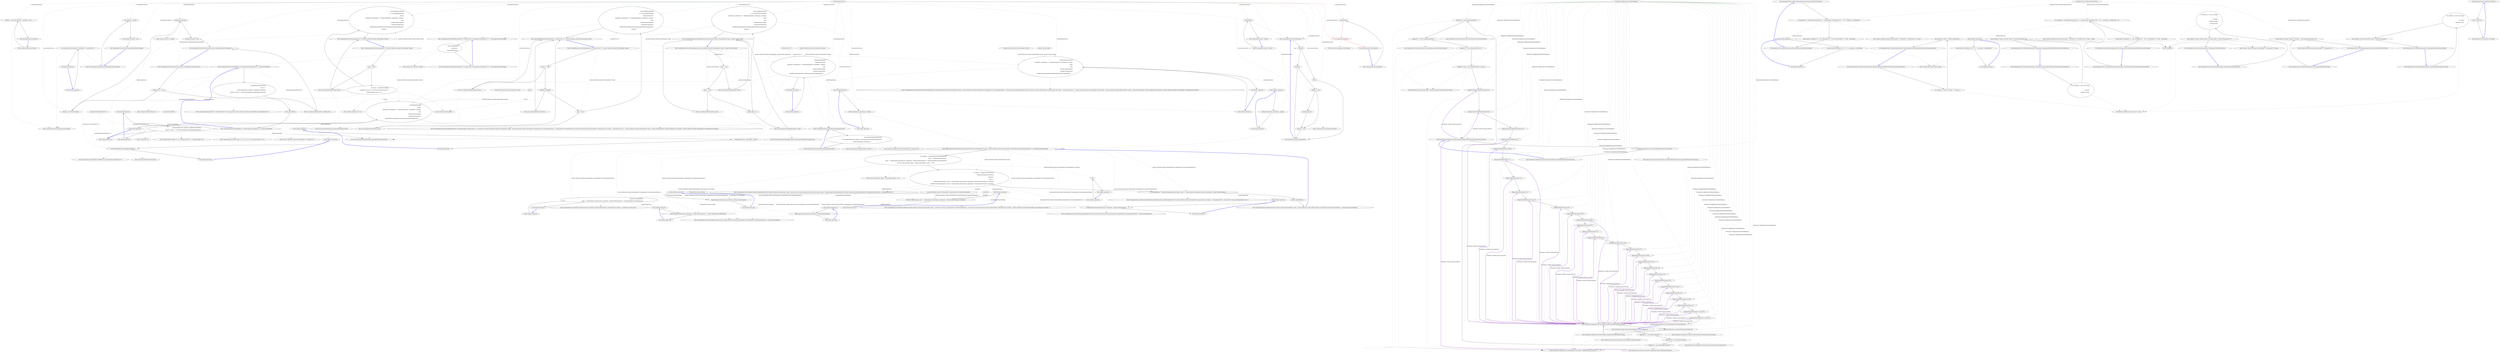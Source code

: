 digraph  {
n146 [label="CommandLine.Parser", span=""];
n147 [label="System.Collections.Generic.IEnumerable<string>", span=""];
n148 [label=factory, span=""];
n149 [label="System.Func<T>", span=""];
n150 [label="System.Collections.Generic.IEnumerable<string>", span=""];
n151 [label="System.Collections.Generic.IEnumerable<string>", span=""];
n152 [label="params System.Type[]", span=""];
n153 [label="System.Collections.Generic.IEnumerable<CommandLine.Core.OptionSpecification>", span=""];
n154 [label="CommandLine.ParserSettings", span=""];
n155 [label=normalize, span=""];
n156 [label="CommandLine.ParserResult<T>", span=""];
n157 [label="System.IO.TextWriter", span=""];
n0 [cluster="lambda expression", label="Entry lambda expression", span="21-21"];
n1 [cluster="lambda expression", label="new Parser(new ParserSettings { HelpWriter = Console.Error })", span="21-21"];
n2 [cluster="lambda expression", label="Exit lambda expression", span="21-21"];
n3 [cluster="CommandLine.Parser.Parser(CommandLine.ParserSettings)", label="Entry CommandLine.Parser.Parser(CommandLine.ParserSettings)", span="46-46"];
n4 [cluster="CommandLine.ParserSettings.ParserSettings()", label="Entry CommandLine.ParserSettings.ParserSettings()", span="25-25"];
n5 [cluster="CommandLine.Parser.Parser()", label="Entry CommandLine.Parser.Parser()", span="26-26"];
n6 [cluster="CommandLine.Parser.Parser()", label="settings = new ParserSettings { Consumed = true }", span="28-28"];
n7 [cluster="CommandLine.Parser.Parser()", label="Exit CommandLine.Parser.Parser()", span="26-26"];
n8 [cluster="CommandLine.Parser.Parser(System.Action<CommandLine.ParserSettings>)", label="Entry CommandLine.Parser.Parser(System.Action<CommandLine.ParserSettings>)", span="37-37"];
n9 [cluster="CommandLine.Parser.Parser(System.Action<CommandLine.ParserSettings>)", label="configuration == null", span="39-39"];
n12 [cluster="CommandLine.Parser.Parser(System.Action<CommandLine.ParserSettings>)", label="configuration(settings)", span="42-42"];
n10 [cluster="CommandLine.Parser.Parser(System.Action<CommandLine.ParserSettings>)", label="throw new ArgumentNullException(''configuration'');", span="39-39"];
n11 [cluster="CommandLine.Parser.Parser(System.Action<CommandLine.ParserSettings>)", label="settings = new ParserSettings()", span="41-41"];
n13 [cluster="CommandLine.Parser.Parser(System.Action<CommandLine.ParserSettings>)", label="settings.Consumed = true", span="43-43"];
n16 [cluster="System.Action<T>.Invoke(T)", label="Entry System.Action<T>.Invoke(T)", span="0-0"];
n14 [cluster="CommandLine.Parser.Parser(System.Action<CommandLine.ParserSettings>)", label="Exit CommandLine.Parser.Parser(System.Action<CommandLine.ParserSettings>)", span="37-37"];
n15 [cluster="System.ArgumentNullException.ArgumentNullException(string)", label="Entry System.ArgumentNullException.ArgumentNullException(string)", span="0-0"];
n17 [cluster="CommandLine.Parser.Parser(CommandLine.ParserSettings)", label="this.settings = settings", span="48-48"];
n18 [cluster="CommandLine.Parser.Parser(CommandLine.ParserSettings)", label="this.settings.Consumed = true", span="49-49"];
n19 [cluster="CommandLine.Parser.Parser(CommandLine.ParserSettings)", label="Exit CommandLine.Parser.Parser(CommandLine.ParserSettings)", span="46-46"];
n20 [cluster="CommandLine.Parser.~Parser()", label="Entry CommandLine.Parser.~Parser()", span="55-55"];
n21 [cluster="CommandLine.Parser.~Parser()", label="Dispose(false)", span="57-57"];
n22 [cluster="CommandLine.Parser.~Parser()", label="Exit CommandLine.Parser.~Parser()", span="55-55"];
n23 [cluster="CommandLine.Parser.Dispose(bool)", label="Entry CommandLine.Parser.Dispose(bool)", span="216-216"];
n24 [cluster="CommandLine.Parser.ParseArguments<T>(System.Collections.Generic.IEnumerable<string>)", label="Entry CommandLine.Parser.ParseArguments<T>(System.Collections.Generic.IEnumerable<string>)", span="85-85"];
n25 [cluster="CommandLine.Parser.ParseArguments<T>(System.Collections.Generic.IEnumerable<string>)", label="args == null", span="87-87"];
n28 [cluster="CommandLine.Parser.ParseArguments<T>(System.Collections.Generic.IEnumerable<string>)", label="return MakeParserResult(\r\n                () => InstanceBuilder.Build(\r\n                    factory,\r\n                    (arguments, optionSpecs) => Tokenize(arguments, optionSpecs, settings),\r\n                    args,\r\n                    settings.NameComparer,\r\n                    settings.ParsingCulture,\r\n                    HandleUnknownArguments(settings.IgnoreUnknownArguments)),\r\n                settings);", span="93-101"];
n35 [cluster="lambda expression", label="InstanceBuilder.Build(\r\n                    factory,\r\n                    (arguments, optionSpecs) => Tokenize(arguments, optionSpecs, settings),\r\n                    args,\r\n                    settings.NameComparer,\r\n                    settings.ParsingCulture,\r\n                    HandleUnknownArguments(settings.IgnoreUnknownArguments))", span="94-100"];
n26 [cluster="CommandLine.Parser.ParseArguments<T>(System.Collections.Generic.IEnumerable<string>)", label="throw new ArgumentNullException(''args'');", span="87-87"];
n27 [cluster="CommandLine.Parser.ParseArguments<T>(System.Collections.Generic.IEnumerable<string>)", label="var factory = typeof(T).IsMutable()\r\n                ? Maybe.Just<Func<T>>(Activator.CreateInstance<T>)\r\n                : Maybe.Nothing<Func<T>>()", span="89-91"];
n30 [cluster="System.Type.IsMutable()", label="Entry System.Type.IsMutable()", span="139-139"];
n31 [cluster="CSharpx.Maybe.Just<T>(T)", label="Entry CSharpx.Maybe.Just<T>(T)", span="124-124"];
n32 [cluster="CSharpx.Maybe.Nothing<T>()", label="Entry CSharpx.Maybe.Nothing<T>()", span="116-116"];
n29 [cluster="CommandLine.Parser.ParseArguments<T>(System.Collections.Generic.IEnumerable<string>)", label="Exit CommandLine.Parser.ParseArguments<T>(System.Collections.Generic.IEnumerable<string>)", span="85-85"];
n33 [cluster="CommandLine.Parser.MakeParserResult<T>(System.Func<CommandLine.ParserResult<T>>, CommandLine.ParserSettings)", label="Entry CommandLine.Parser.MakeParserResult<T>(System.Func<CommandLine.ParserResult<T>>, CommandLine.ParserSettings)", span="191-191"];
n34 [cluster="lambda expression", label="Entry lambda expression", span="94-100"];
n36 [cluster="lambda expression", label="Exit lambda expression", span="94-100"];
n37 [cluster="CommandLine.Parser.HandleUnknownArguments(bool)", label="Entry CommandLine.Parser.HandleUnknownArguments(bool)", span="198-198"];
n38 [cluster="CommandLine.Core.InstanceBuilder.Build<T>(CSharpx.Maybe<System.Func<T>>, System.Func<System.Collections.Generic.IEnumerable<string>, System.Collections.Generic.IEnumerable<CommandLine.Core.OptionSpecification>, RailwaySharp.ErrorHandling.Result<System.Collections.Generic.IEnumerable<CommandLine.Core.Token>, CommandLine.Error>>, System.Collections.Generic.IEnumerable<string>, System.StringComparer, System.Globalization.CultureInfo, System.Collections.Generic.IEnumerable<CommandLine.ErrorType>)", label="Entry CommandLine.Core.InstanceBuilder.Build<T>(CSharpx.Maybe<System.Func<T>>, System.Func<System.Collections.Generic.IEnumerable<string>, System.Collections.Generic.IEnumerable<CommandLine.Core.OptionSpecification>, RailwaySharp.ErrorHandling.Result<System.Collections.Generic.IEnumerable<CommandLine.Core.Token>, CommandLine.Error>>, System.Collections.Generic.IEnumerable<string>, System.StringComparer, System.Globalization.CultureInfo, System.Collections.Generic.IEnumerable<CommandLine.ErrorType>)", span="37-37"];
n39 [cluster="lambda expression", label="Entry lambda expression", span="96-96"];
n40 [cluster="lambda expression", label="Tokenize(arguments, optionSpecs, settings)", span="96-96"];
n41 [cluster="lambda expression", label="Exit lambda expression", span="96-96"];
n42 [cluster="CommandLine.Parser.Tokenize(System.Collections.Generic.IEnumerable<string>, System.Collections.Generic.IEnumerable<CommandLine.Core.OptionSpecification>, CommandLine.ParserSettings)", label="Entry CommandLine.Parser.Tokenize(System.Collections.Generic.IEnumerable<string>, System.Collections.Generic.IEnumerable<CommandLine.Core.OptionSpecification>, CommandLine.ParserSettings)", span="171-171"];
n43 [cluster="CommandLine.Parser.ParseArguments<T>(System.Func<T>, System.Collections.Generic.IEnumerable<string>)", label="Entry CommandLine.Parser.ParseArguments<T>(System.Func<T>, System.Collections.Generic.IEnumerable<string>)", span="114-114"];
n44 [cluster="CommandLine.Parser.ParseArguments<T>(System.Func<T>, System.Collections.Generic.IEnumerable<string>)", label="factory == null", span="117-117"];
n48 [cluster="CommandLine.Parser.ParseArguments<T>(System.Func<T>, System.Collections.Generic.IEnumerable<string>)", label="args == null", span="119-119"];
n50 [cluster="CommandLine.Parser.ParseArguments<T>(System.Func<T>, System.Collections.Generic.IEnumerable<string>)", label="return MakeParserResult(\r\n                () => InstanceBuilder.Build(\r\n                    Maybe.Just(factory),\r\n                    (arguments, optionSpecs) => Tokenize(arguments, optionSpecs, settings),\r\n                    args,\r\n                    settings.NameComparer,\r\n                    settings.ParsingCulture,\r\n                    HandleUnknownArguments(settings.IgnoreUnknownArguments)),\r\n                settings);", span="121-129"];
n54 [cluster="lambda expression", label="InstanceBuilder.Build(\r\n                    Maybe.Just(factory),\r\n                    (arguments, optionSpecs) => Tokenize(arguments, optionSpecs, settings),\r\n                    args,\r\n                    settings.NameComparer,\r\n                    settings.ParsingCulture,\r\n                    HandleUnknownArguments(settings.IgnoreUnknownArguments))", span="122-128"];
n45 [cluster="CommandLine.Parser.ParseArguments<T>(System.Func<T>, System.Collections.Generic.IEnumerable<string>)", label="throw new ArgumentNullException(''factory'');", span="117-117"];
n46 [cluster="CommandLine.Parser.ParseArguments<T>(System.Func<T>, System.Collections.Generic.IEnumerable<string>)", label="!typeof(T).IsMutable()", span="118-118"];
n47 [cluster="CommandLine.Parser.ParseArguments<T>(System.Func<T>, System.Collections.Generic.IEnumerable<string>)", label="throw new ArgumentException(''factory'');", span="118-118"];
n49 [cluster="CommandLine.Parser.ParseArguments<T>(System.Func<T>, System.Collections.Generic.IEnumerable<string>)", label="throw new ArgumentNullException(''args'');", span="119-119"];
n51 [cluster="CommandLine.Parser.ParseArguments<T>(System.Func<T>, System.Collections.Generic.IEnumerable<string>)", label="Exit CommandLine.Parser.ParseArguments<T>(System.Func<T>, System.Collections.Generic.IEnumerable<string>)", span="114-114"];
n53 [cluster="lambda expression", label="Entry lambda expression", span="122-128"];
n52 [cluster="System.ArgumentException.ArgumentException(string)", label="Entry System.ArgumentException.ArgumentException(string)", span="0-0"];
n55 [cluster="lambda expression", label="Exit lambda expression", span="122-128"];
n56 [cluster="lambda expression", label="Entry lambda expression", span="124-124"];
n57 [cluster="lambda expression", label="Tokenize(arguments, optionSpecs, settings)", span="124-124"];
n58 [cluster="lambda expression", label="Exit lambda expression", span="124-124"];
n59 [cluster="CommandLine.Parser.ParseArguments(System.Collections.Generic.IEnumerable<string>, params System.Type[])", label="Entry CommandLine.Parser.ParseArguments(System.Collections.Generic.IEnumerable<string>, params System.Type[])", span="144-144"];
n60 [cluster="CommandLine.Parser.ParseArguments(System.Collections.Generic.IEnumerable<string>, params System.Type[])", label="args == null", span="146-146"];
n62 [cluster="CommandLine.Parser.ParseArguments(System.Collections.Generic.IEnumerable<string>, params System.Type[])", label="types == null", span="147-147"];
n64 [cluster="CommandLine.Parser.ParseArguments(System.Collections.Generic.IEnumerable<string>, params System.Type[])", label="types.Length == 0", span="148-148"];
n66 [cluster="CommandLine.Parser.ParseArguments(System.Collections.Generic.IEnumerable<string>, params System.Type[])", label="return MakeParserResult(\r\n                () => InstanceChooser.Choose(\r\n                    (arguments, optionSpecs) => Tokenize(arguments, optionSpecs, settings),\r\n                    types,\r\n                    args,\r\n                    settings.NameComparer,\r\n                    settings.ParsingCulture,\r\n                    HandleUnknownArguments(settings.IgnoreUnknownArguments)),\r\n                settings);", span="150-158"];
n70 [cluster="lambda expression", label="InstanceChooser.Choose(\r\n                    (arguments, optionSpecs) => Tokenize(arguments, optionSpecs, settings),\r\n                    types,\r\n                    args,\r\n                    settings.NameComparer,\r\n                    settings.ParsingCulture,\r\n                    HandleUnknownArguments(settings.IgnoreUnknownArguments))", span="151-157"];
n61 [cluster="CommandLine.Parser.ParseArguments(System.Collections.Generic.IEnumerable<string>, params System.Type[])", label="throw new ArgumentNullException(''args'');", span="146-146"];
n63 [cluster="CommandLine.Parser.ParseArguments(System.Collections.Generic.IEnumerable<string>, params System.Type[])", label="throw new ArgumentNullException(''types'');", span="147-147"];
n65 [cluster="CommandLine.Parser.ParseArguments(System.Collections.Generic.IEnumerable<string>, params System.Type[])", label="throw new ArgumentOutOfRangeException(''types'');", span="148-148"];
n67 [cluster="CommandLine.Parser.ParseArguments(System.Collections.Generic.IEnumerable<string>, params System.Type[])", label="Exit CommandLine.Parser.ParseArguments(System.Collections.Generic.IEnumerable<string>, params System.Type[])", span="144-144"];
n68 [cluster="System.ArgumentOutOfRangeException.ArgumentOutOfRangeException(string)", label="Entry System.ArgumentOutOfRangeException.ArgumentOutOfRangeException(string)", span="0-0"];
n69 [cluster="lambda expression", label="Entry lambda expression", span="151-157"];
n71 [cluster="lambda expression", label="Exit lambda expression", span="151-157"];
n72 [cluster="CommandLine.Core.InstanceChooser.Choose(System.Func<System.Collections.Generic.IEnumerable<string>, System.Collections.Generic.IEnumerable<CommandLine.Core.OptionSpecification>, RailwaySharp.ErrorHandling.Result<System.Collections.Generic.IEnumerable<CommandLine.Core.Token>, CommandLine.Error>>, System.Collections.Generic.IEnumerable<System.Type>, System.Collections.Generic.IEnumerable<string>, System.StringComparer, System.Globalization.CultureInfo, System.Collections.Generic.IEnumerable<CommandLine.ErrorType>)", label="Entry CommandLine.Core.InstanceChooser.Choose(System.Func<System.Collections.Generic.IEnumerable<string>, System.Collections.Generic.IEnumerable<CommandLine.Core.OptionSpecification>, RailwaySharp.ErrorHandling.Result<System.Collections.Generic.IEnumerable<CommandLine.Core.Token>, CommandLine.Error>>, System.Collections.Generic.IEnumerable<System.Type>, System.Collections.Generic.IEnumerable<string>, System.StringComparer, System.Globalization.CultureInfo, System.Collections.Generic.IEnumerable<CommandLine.ErrorType>)", span="35-35"];
n73 [cluster="lambda expression", label="Entry lambda expression", span="152-152"];
n74 [cluster="lambda expression", label="Tokenize(arguments, optionSpecs, settings)", span="152-152"];
n75 [cluster="lambda expression", label="Exit lambda expression", span="152-152"];
n76 [cluster="CommandLine.Parser.Dispose()", label="Entry CommandLine.Parser.Dispose()", span="164-164"];
n77 [cluster="CommandLine.Parser.Dispose()", label="Dispose(true)", span="166-166"];
n78 [cluster="CommandLine.Parser.Dispose()", color=red, community=0, label="4: GC.SuppressFinalize(this)", span="168-168"];
n79 [cluster="CommandLine.Parser.Dispose()", label="Exit CommandLine.Parser.Dispose()", span="164-164"];
n80 [cluster="System.GC.SuppressFinalize(object)", label="Entry System.GC.SuppressFinalize(object)", span="0-0"];
n81 [cluster="CommandLine.Parser.Tokenize(System.Collections.Generic.IEnumerable<string>, System.Collections.Generic.IEnumerable<CommandLine.Core.OptionSpecification>, CommandLine.ParserSettings)", label="var normalize = settings.IgnoreUnknownArguments\r\n                ? toks => Tokenizer.Normalize(toks,\r\n                    name => NameLookup.Contains(name, optionSpecs, settings.NameComparer) != NameLookupResult.NoOptionFound)\r\n                : new Func<IEnumerable<Token>, IEnumerable<Token>>(toks => toks)", span="176-179"];
n91 [cluster="lambda expression", label="Tokenizer.Normalize(toks,\r\n                    name => NameLookup.Contains(name, optionSpecs, settings.NameComparer) != NameLookupResult.NoOptionFound)", span="177-178"];
n95 [cluster="lambda expression", label="NameLookup.Contains(name, optionSpecs, settings.NameComparer) != NameLookupResult.NoOptionFound", span="178-178"];
n82 [cluster="CommandLine.Parser.Tokenize(System.Collections.Generic.IEnumerable<string>, System.Collections.Generic.IEnumerable<CommandLine.Core.OptionSpecification>, CommandLine.ParserSettings)", label="var tokens = settings.EnableDashDash\r\n                ? Tokenizer.PreprocessDashDash(\r\n                        arguments,\r\n                        args =>\r\n                            Tokenizer.Tokenize(args, name => NameLookup.Contains(name, optionSpecs, settings.NameComparer), normalize))\r\n                : Tokenizer.Tokenize(arguments, name => NameLookup.Contains(name, optionSpecs, settings.NameComparer), normalize)", span="181-186"];
n102 [cluster="lambda expression", label="Tokenizer.Tokenize(args, name => NameLookup.Contains(name, optionSpecs, settings.NameComparer), normalize)", span="185-185"];
n105 [cluster="lambda expression", label="NameLookup.Contains(name, optionSpecs, settings.NameComparer)", span="185-185"];
n108 [cluster="lambda expression", label="NameLookup.Contains(name, optionSpecs, settings.NameComparer)", span="186-186"];
n83 [cluster="CommandLine.Parser.Tokenize(System.Collections.Generic.IEnumerable<string>, System.Collections.Generic.IEnumerable<CommandLine.Core.OptionSpecification>, CommandLine.ParserSettings)", label="var explodedTokens = Tokenizer.ExplodeOptionList(tokens, name => NameLookup.HavingSeparator(name, optionSpecs, settings.NameComparer))", span="187-187"];
n111 [cluster="lambda expression", label="NameLookup.HavingSeparator(name, optionSpecs, settings.NameComparer)", span="187-187"];
n86 [cluster="Func<IEnumerable<Token>, IEnumerable<Token>>.cstr", label="Entry Func<IEnumerable<Token>, IEnumerable<Token>>.cstr", span=""];
n99 [cluster="lambda expression", label=toks, span="179-179"];
n87 [cluster="CommandLine.Core.Tokenizer.PreprocessDashDash(System.Collections.Generic.IEnumerable<string>, System.Func<System.Collections.Generic.IEnumerable<string>, RailwaySharp.ErrorHandling.Result<System.Collections.Generic.IEnumerable<CommandLine.Core.Token>, CommandLine.Error>>)", label="Entry CommandLine.Core.Tokenizer.PreprocessDashDash(System.Collections.Generic.IEnumerable<string>, System.Func<System.Collections.Generic.IEnumerable<string>, RailwaySharp.ErrorHandling.Result<System.Collections.Generic.IEnumerable<CommandLine.Core.Token>, CommandLine.Error>>)", span="44-44"];
n88 [cluster="CommandLine.Core.Tokenizer.Tokenize(System.Collections.Generic.IEnumerable<string>, System.Func<string, CommandLine.Core.NameLookupResult>, System.Func<System.Collections.Generic.IEnumerable<CommandLine.Core.Token>, System.Collections.Generic.IEnumerable<CommandLine.Core.Token>>)", label="Entry CommandLine.Core.Tokenizer.Tokenize(System.Collections.Generic.IEnumerable<string>, System.Func<string, CommandLine.Core.NameLookupResult>, System.Func<System.Collections.Generic.IEnumerable<CommandLine.Core.Token>, System.Collections.Generic.IEnumerable<CommandLine.Core.Token>>)", span="20-20"];
n101 [cluster="lambda expression", label="Entry lambda expression", span="184-185"];
n107 [cluster="lambda expression", label="Entry lambda expression", span="186-186"];
n84 [cluster="CommandLine.Parser.Tokenize(System.Collections.Generic.IEnumerable<string>, System.Collections.Generic.IEnumerable<CommandLine.Core.OptionSpecification>, CommandLine.ParserSettings)", label="return explodedTokens;", span="188-188"];
n89 [cluster="CommandLine.Core.Tokenizer.ExplodeOptionList(RailwaySharp.ErrorHandling.Result<System.Collections.Generic.IEnumerable<CommandLine.Core.Token>, CommandLine.Error>, System.Func<string, CSharpx.Maybe<char>>)", label="Entry CommandLine.Core.Tokenizer.ExplodeOptionList(RailwaySharp.ErrorHandling.Result<System.Collections.Generic.IEnumerable<CommandLine.Core.Token>, CommandLine.Error>, System.Func<string, CSharpx.Maybe<char>>)", span="57-57"];
n110 [cluster="lambda expression", label="Entry lambda expression", span="187-187"];
n85 [cluster="CommandLine.Parser.Tokenize(System.Collections.Generic.IEnumerable<string>, System.Collections.Generic.IEnumerable<CommandLine.Core.OptionSpecification>, CommandLine.ParserSettings)", label="Exit CommandLine.Parser.Tokenize(System.Collections.Generic.IEnumerable<string>, System.Collections.Generic.IEnumerable<CommandLine.Core.OptionSpecification>, CommandLine.ParserSettings)", span="171-171"];
n90 [cluster="lambda expression", label="Entry lambda expression", span="177-178"];
n92 [cluster="lambda expression", label="Exit lambda expression", span="177-178"];
n93 [cluster="CommandLine.Core.Tokenizer.Normalize(System.Collections.Generic.IEnumerable<CommandLine.Core.Token>, System.Func<string, bool>)", label="Entry CommandLine.Core.Tokenizer.Normalize(System.Collections.Generic.IEnumerable<CommandLine.Core.Token>, System.Func<string, bool>)", span="78-78"];
n94 [cluster="lambda expression", label="Entry lambda expression", span="178-178"];
n96 [cluster="lambda expression", label="Exit lambda expression", span="178-178"];
n97 [cluster="CommandLine.Core.NameLookup.Contains(string, System.Collections.Generic.IEnumerable<CommandLine.Core.OptionSpecification>, System.StringComparer)", label="Entry CommandLine.Core.NameLookup.Contains(string, System.Collections.Generic.IEnumerable<CommandLine.Core.OptionSpecification>, System.StringComparer)", span="18-18"];
n98 [cluster="lambda expression", label="Entry lambda expression", span="179-179"];
n100 [cluster="lambda expression", label="Exit lambda expression", span="179-179"];
n103 [cluster="lambda expression", label="Exit lambda expression", span="184-185"];
n104 [cluster="lambda expression", label="Entry lambda expression", span="185-185"];
n106 [cluster="lambda expression", label="Exit lambda expression", span="185-185"];
n109 [cluster="lambda expression", label="Exit lambda expression", span="186-186"];
n112 [cluster="lambda expression", label="Exit lambda expression", span="187-187"];
n113 [cluster="CommandLine.Core.NameLookup.HavingSeparator(string, System.Collections.Generic.IEnumerable<CommandLine.Core.OptionSpecification>, System.StringComparer)", label="Entry CommandLine.Core.NameLookup.HavingSeparator(string, System.Collections.Generic.IEnumerable<CommandLine.Core.OptionSpecification>, System.StringComparer)", span="27-27"];
n114 [cluster="CommandLine.Parser.MakeParserResult<T>(System.Func<CommandLine.ParserResult<T>>, CommandLine.ParserSettings)", label="return DisplayHelp(\r\n                parseFunc(),\r\n                settings.HelpWriter);", span="193-195"];
n115 [cluster="CommandLine.Parser.MakeParserResult<T>(System.Func<CommandLine.ParserResult<T>>, CommandLine.ParserSettings)", label="Exit CommandLine.Parser.MakeParserResult<T>(System.Func<CommandLine.ParserResult<T>>, CommandLine.ParserSettings)", span="191-191"];
n116 [cluster="System.Func<TResult>.Invoke()", label="Entry System.Func<TResult>.Invoke()", span="0-0"];
n117 [cluster="CommandLine.Parser.DisplayHelp<T>(CommandLine.ParserResult<T>, System.IO.TextWriter)", label="Entry CommandLine.Parser.DisplayHelp<T>(CommandLine.ParserResult<T>, System.IO.TextWriter)", span="205-205"];
n118 [cluster="CommandLine.Parser.HandleUnknownArguments(bool)", label="return ignoreUnknownArguments\r\n                ? Enumerable.Empty<ErrorType>().Concat(ErrorType.UnknownOptionError)\r\n                : Enumerable.Empty<ErrorType>();", span="200-202"];
n119 [cluster="CommandLine.Parser.HandleUnknownArguments(bool)", label="Exit CommandLine.Parser.HandleUnknownArguments(bool)", span="198-198"];
n120 [cluster="System.Linq.Enumerable.Empty<TResult>()", label="Entry System.Linq.Enumerable.Empty<TResult>()", span="0-0"];
n121 [cluster="System.Collections.Generic.IEnumerable<T>.Concat<T>(T)", label="Entry System.Collections.Generic.IEnumerable<T>.Concat<T>(T)", span="94-94"];
n122 [cluster="CommandLine.Parser.DisplayHelp<T>(CommandLine.ParserResult<T>, System.IO.TextWriter)", label="parserResult.WithNotParsed(\r\n                errors =>\r\n                    Maybe.Merge(errors.ToMaybe(), helpWriter.ToMaybe())\r\n                        .Do((errs, writer) => writer.Write(HelpText.AutoBuild(parserResult)))\r\n                )", span="207-211"];
n127 [cluster="lambda expression", label="Maybe.Merge(errors.ToMaybe(), helpWriter.ToMaybe())\r\n                        .Do((errs, writer) => writer.Write(HelpText.AutoBuild(parserResult)))", span="209-210"];
n134 [cluster="lambda expression", label="writer.Write(HelpText.AutoBuild(parserResult))", span="210-210"];
n123 [cluster="CommandLine.Parser.DisplayHelp<T>(CommandLine.ParserResult<T>, System.IO.TextWriter)", label="return parserResult;", span="213-213"];
n125 [cluster="CommandLine.ParserResult<T>.WithNotParsed<T>(System.Action<System.Collections.Generic.IEnumerable<CommandLine.Error>>)", label="Entry CommandLine.ParserResult<T>.WithNotParsed<T>(System.Action<System.Collections.Generic.IEnumerable<CommandLine.Error>>)", span="58-58"];
n126 [cluster="lambda expression", label="Entry lambda expression", span="208-210"];
n124 [cluster="CommandLine.Parser.DisplayHelp<T>(CommandLine.ParserResult<T>, System.IO.TextWriter)", label="Exit CommandLine.Parser.DisplayHelp<T>(CommandLine.ParserResult<T>, System.IO.TextWriter)", span="205-205"];
n128 [cluster="lambda expression", label="Exit lambda expression", span="208-210"];
n129 [cluster="System.Collections.Generic.IEnumerable<T>.ToMaybe<T>()", label="Entry System.Collections.Generic.IEnumerable<T>.ToMaybe<T>()", span="331-331"];
n130 [cluster="T.ToMaybe<T>()", label="Entry T.ToMaybe<T>()", span="249-249"];
n131 [cluster="CSharpx.Maybe.Merge<T1, T2>(CSharpx.Maybe<T1>, CSharpx.Maybe<T2>)", label="Entry CSharpx.Maybe.Merge<T1, T2>(CSharpx.Maybe<T1>, CSharpx.Maybe<T2>)", span="163-163"];
n132 [cluster="CSharpx.Maybe<System.Tuple<T1, T2>>.Do<T1, T2>(System.Action<T1, T2>)", label="Entry CSharpx.Maybe<System.Tuple<T1, T2>>.Do<T1, T2>(System.Action<T1, T2>)", span="312-312"];
n133 [cluster="lambda expression", label="Entry lambda expression", span="210-210"];
n135 [cluster="lambda expression", label="Exit lambda expression", span="210-210"];
n136 [cluster="CommandLine.Text.HelpText.AutoBuild<T>(CommandLine.ParserResult<T>)", label="Entry CommandLine.Text.HelpText.AutoBuild<T>(CommandLine.ParserResult<T>)", span="260-260"];
n137 [cluster="System.IO.TextWriter.Write(string)", label="Entry System.IO.TextWriter.Write(string)", span="0-0"];
n138 [cluster="CommandLine.Parser.Dispose(bool)", label=disposed, span="218-218"];
n140 [cluster="CommandLine.Parser.Dispose(bool)", label=disposing, span="220-220"];
n139 [cluster="CommandLine.Parser.Dispose(bool)", label="return;", span="218-218"];
n141 [cluster="CommandLine.Parser.Dispose(bool)", label="settings != null", span="222-222"];
n144 [cluster="CommandLine.Parser.Dispose(bool)", label="Exit CommandLine.Parser.Dispose(bool)", span="216-216"];
n142 [cluster="CommandLine.Parser.Dispose(bool)", label="settings.Dispose()", span="223-223"];
n143 [cluster="CommandLine.Parser.Dispose(bool)", label="disposed = true", span="225-225"];
n145 [cluster="CommandLine.ParserSettings.Dispose()", label="Entry CommandLine.ParserSettings.Dispose()", span="119-119"];
m0_41 [cluster="Humanizer.Localisation.Formatters.RussianFormatter.RussianFormatter()", file="ParserSettingsTests.cs", label="Entry Humanizer.Localisation.Formatters.RussianFormatter.RussianFormatter()", span="6-6"];
m0_42 [cluster="Humanizer.Localisation.Formatters.SlovenianFormatter.SlovenianFormatter()", file="ParserSettingsTests.cs", label="Entry Humanizer.Localisation.Formatters.SlovenianFormatter.SlovenianFormatter()", span="7-7"];
m0_51 [cluster="Humanizer.Localisation.Formatters.CzechSlovakPolishFormatter.CzechSlovakPolishFormatter(string)", file="ParserSettingsTests.cs", label="Entry Humanizer.Localisation.Formatters.CzechSlovakPolishFormatter.CzechSlovakPolishFormatter(string)", span="6-6"];
m0_48 [cluster="Humanizer.Localisation.Formatters.DefaultFormatter.DefaultFormatter(string)", file="ParserSettingsTests.cs", label="Entry Humanizer.Localisation.Formatters.DefaultFormatter.DefaultFormatter(string)", span="16-16"];
m0_38 [cluster="Humanizer.Configuration.LocaliserRegistry<TLocaliser>.Register(string, TLocaliser)", file="ParserSettingsTests.cs", label="Entry Humanizer.Configuration.LocaliserRegistry<TLocaliser>.Register(string, TLocaliser)", span="54-54"];
m0_37 [cluster="Humanizer.Localisation.Formatters.ArabicFormatter.ArabicFormatter()", file="ParserSettingsTests.cs", label="Entry Humanizer.Localisation.Formatters.ArabicFormatter.ArabicFormatter()", span="7-7"];
m0_0 [cluster="Humanizer.Configuration.FormatterRegistry.FormatterRegistry()", file="ParserSettingsTests.cs", label="Entry Humanizer.Configuration.FormatterRegistry.FormatterRegistry()", span="6-6"];
m0_1 [cluster="Humanizer.Configuration.FormatterRegistry.FormatterRegistry()", file="ParserSettingsTests.cs", label="Register(''ar'', new ArabicFormatter())", span="8-8"];
m0_2 [cluster="Humanizer.Configuration.FormatterRegistry.FormatterRegistry()", file="ParserSettingsTests.cs", label="Register(''he'', new HebrewFormatter())", span="9-9"];
m0_3 [cluster="Humanizer.Configuration.FormatterRegistry.FormatterRegistry()", file="ParserSettingsTests.cs", label="Register(''ro'', new RomanianFormatter())", span="10-10"];
m0_4 [cluster="Humanizer.Configuration.FormatterRegistry.FormatterRegistry()", file="ParserSettingsTests.cs", label="Register(''ru'', new RussianFormatter())", span="11-11"];
m0_5 [cluster="Humanizer.Configuration.FormatterRegistry.FormatterRegistry()", file="ParserSettingsTests.cs", label="Register(''sl'', new SlovenianFormatter())", span="12-12"];
m0_6 [cluster="Humanizer.Configuration.FormatterRegistry.FormatterRegistry()", file="ParserSettingsTests.cs", label="Register(''sr'', new SerbianFormatter(''sr''))", span="13-13"];
m0_7 [cluster="Humanizer.Configuration.FormatterRegistry.FormatterRegistry()", file="ParserSettingsTests.cs", label="Register(''sr-Latn'', new SerbianFormatter(''sr-Latn''))", span="14-14"];
m0_8 [cluster="Humanizer.Configuration.FormatterRegistry.FormatterRegistry()", file="ParserSettingsTests.cs", label="RegisterCzechSlovakPolishFormatter(''cs'')", span="15-15"];
m0_9 [cluster="Humanizer.Configuration.FormatterRegistry.FormatterRegistry()", file="ParserSettingsTests.cs", label="RegisterCzechSlovakPolishFormatter(''pl'')", span="16-16"];
m0_10 [cluster="Humanizer.Configuration.FormatterRegistry.FormatterRegistry()", file="ParserSettingsTests.cs", label="RegisterCzechSlovakPolishFormatter(''sk'')", span="17-17"];
m0_11 [cluster="Humanizer.Configuration.FormatterRegistry.FormatterRegistry()", file="ParserSettingsTests.cs", label="RegisterDefaultFormatter(''bg'')", span="18-18"];
m0_12 [cluster="Humanizer.Configuration.FormatterRegistry.FormatterRegistry()", file="ParserSettingsTests.cs", label="RegisterDefaultFormatter(''pt-BR'')", span="19-19"];
m0_13 [cluster="Humanizer.Configuration.FormatterRegistry.FormatterRegistry()", file="ParserSettingsTests.cs", label="RegisterDefaultFormatter(''sv'')", span="20-20"];
m0_14 [cluster="Humanizer.Configuration.FormatterRegistry.FormatterRegistry()", file="ParserSettingsTests.cs", label="RegisterDefaultFormatter(''tr'')", span="21-21"];
m0_15 [cluster="Humanizer.Configuration.FormatterRegistry.FormatterRegistry()", file="ParserSettingsTests.cs", label="RegisterDefaultFormatter(''vi'')", span="22-22"];
m0_16 [cluster="Humanizer.Configuration.FormatterRegistry.FormatterRegistry()", file="ParserSettingsTests.cs", label="RegisterDefaultFormatter(''en-US'')", span="23-23"];
m0_17 [cluster="Humanizer.Configuration.FormatterRegistry.FormatterRegistry()", file="ParserSettingsTests.cs", label="RegisterDefaultFormatter(''af'')", span="24-24"];
m0_18 [cluster="Humanizer.Configuration.FormatterRegistry.FormatterRegistry()", file="ParserSettingsTests.cs", label="RegisterDefaultFormatter(''da'')", span="25-25"];
m0_19 [cluster="Humanizer.Configuration.FormatterRegistry.FormatterRegistry()", file="ParserSettingsTests.cs", label="RegisterDefaultFormatter(''de'')", span="26-26"];
m0_20 [cluster="Humanizer.Configuration.FormatterRegistry.FormatterRegistry()", file="ParserSettingsTests.cs", label="RegisterDefaultFormatter(''el'')", span="27-27"];
m0_21 [cluster="Humanizer.Configuration.FormatterRegistry.FormatterRegistry()", file="ParserSettingsTests.cs", label="RegisterDefaultFormatter(''es'')", span="28-28"];
m0_22 [cluster="Humanizer.Configuration.FormatterRegistry.FormatterRegistry()", file="ParserSettingsTests.cs", label="RegisterDefaultFormatter(''fa'')", span="29-29"];
m0_23 [cluster="Humanizer.Configuration.FormatterRegistry.FormatterRegistry()", file="ParserSettingsTests.cs", label="RegisterDefaultFormatter(''fi-FI'')", span="30-30"];
m0_24 [cluster="Humanizer.Configuration.FormatterRegistry.FormatterRegistry()", file="ParserSettingsTests.cs", label="RegisterDefaultFormatter(''fr'')", span="31-31"];
m0_25 [cluster="Humanizer.Configuration.FormatterRegistry.FormatterRegistry()", file="ParserSettingsTests.cs", label="RegisterDefaultFormatter(''fr-BE'')", span="32-32"];
m0_26 [cluster="Humanizer.Configuration.FormatterRegistry.FormatterRegistry()", file="ParserSettingsTests.cs", label="RegisterDefaultFormatter(''hu'')", span="33-33"];
m0_27 [cluster="Humanizer.Configuration.FormatterRegistry.FormatterRegistry()", file="ParserSettingsTests.cs", label="RegisterDefaultFormatter(''id'')", span="34-34"];
m0_28 [cluster="Humanizer.Configuration.FormatterRegistry.FormatterRegistry()", file="ParserSettingsTests.cs", label="RegisterDefaultFormatter(''ja'')", span="35-35"];
m0_29 [cluster="Humanizer.Configuration.FormatterRegistry.FormatterRegistry()", file="ParserSettingsTests.cs", label="RegisterDefaultFormatter(''nb'')", span="36-36"];
m0_30 [cluster="Humanizer.Configuration.FormatterRegistry.FormatterRegistry()", file="ParserSettingsTests.cs", label="RegisterDefaultFormatter(''nb-NO'')", span="37-37"];
m0_31 [cluster="Humanizer.Configuration.FormatterRegistry.FormatterRegistry()", file="ParserSettingsTests.cs", label="RegisterDefaultFormatter(''nl'')", span="38-38"];
m0_32 [cluster="Humanizer.Configuration.FormatterRegistry.FormatterRegistry()", file="ParserSettingsTests.cs", label="RegisterDefaultFormatter(''bn-BD'')", span="39-39"];
m0_33 [cluster="Humanizer.Configuration.FormatterRegistry.FormatterRegistry()", file="ParserSettingsTests.cs", label="RegisterDefaultFormatter(''it'')", span="40-40"];
m0_34 [cluster="Humanizer.Configuration.FormatterRegistry.FormatterRegistry()", file="ParserSettingsTests.cs", label="RegisterDefaultFormatter(''uz-Latn-UZ'')", span="41-41"];
m0_35 [cluster="Humanizer.Configuration.FormatterRegistry.FormatterRegistry()", file="ParserSettingsTests.cs", label="RegisterDefaultFormatter(''uz-Cyrl-UZ'')", span="42-42"];
m0_36 [cluster="Humanizer.Configuration.FormatterRegistry.FormatterRegistry()", file="ParserSettingsTests.cs", label="Exit Humanizer.Configuration.FormatterRegistry.FormatterRegistry()", span="6-6"];
m0_43 [cluster="Humanizer.Localisation.Formatters.SerbianFormatter.SerbianFormatter(string)", file="ParserSettingsTests.cs", label="Entry Humanizer.Localisation.Formatters.SerbianFormatter.SerbianFormatter(string)", span="6-6"];
m0_45 [cluster="Humanizer.Configuration.FormatterRegistry.RegisterDefaultFormatter(string)", file="ParserSettingsTests.cs", label="Entry Humanizer.Configuration.FormatterRegistry.RegisterDefaultFormatter(string)", span="45-45"];
m0_46 [cluster="Humanizer.Configuration.FormatterRegistry.RegisterDefaultFormatter(string)", file="ParserSettingsTests.cs", label="Register(localeCode, new DefaultFormatter(localeCode))", span="47-47"];
m0_47 [cluster="Humanizer.Configuration.FormatterRegistry.RegisterDefaultFormatter(string)", file="ParserSettingsTests.cs", label="Exit Humanizer.Configuration.FormatterRegistry.RegisterDefaultFormatter(string)", span="45-45"];
m0_44 [cluster="Humanizer.Configuration.FormatterRegistry.RegisterCzechSlovakPolishFormatter(string)", file="ParserSettingsTests.cs", label="Entry Humanizer.Configuration.FormatterRegistry.RegisterCzechSlovakPolishFormatter(string)", span="50-50"];
m0_49 [cluster="Humanizer.Configuration.FormatterRegistry.RegisterCzechSlovakPolishFormatter(string)", file="ParserSettingsTests.cs", label="Register(localeCode, new CzechSlovakPolishFormatter(localeCode))", span="52-52"];
m0_50 [cluster="Humanizer.Configuration.FormatterRegistry.RegisterCzechSlovakPolishFormatter(string)", file="ParserSettingsTests.cs", label="Exit Humanizer.Configuration.FormatterRegistry.RegisterCzechSlovakPolishFormatter(string)", span="50-50"];
m0_39 [cluster="Humanizer.Localisation.Formatters.HebrewFormatter.HebrewFormatter()", file="ParserSettingsTests.cs", label="Entry Humanizer.Localisation.Formatters.HebrewFormatter.HebrewFormatter()", span="7-7"];
m0_40 [cluster="Humanizer.Localisation.Formatters.RomanianFormatter.RomanianFormatter()", file="ParserSettingsTests.cs", label="Entry Humanizer.Localisation.Formatters.RomanianFormatter.RomanianFormatter()", span="17-17"];
m0_52 [file="ParserSettingsTests.cs", label="Humanizer.Configuration.FormatterRegistry", span=""];
m1_26 [cluster="Humanizer.Tests.CollectionHumanizeTests.HumanizeUsesObjectFormatter()", file="TypeConverterTests.cs", label="Entry Humanizer.Tests.CollectionHumanizeTests.HumanizeUsesObjectFormatter()", span="77-77"];
m1_27 [cluster="Humanizer.Tests.CollectionHumanizeTests.HumanizeUsesObjectFormatter()", file="TypeConverterTests.cs", label="var humanized = _testCollection.Humanize(sc => string.Format(''SomeObject #{0} - {1}'', sc.SomeInt, sc.SomeString))", span="79-79"];
m1_28 [cluster="Humanizer.Tests.CollectionHumanizeTests.HumanizeUsesObjectFormatter()", file="TypeConverterTests.cs", label="Assert.Equal(''SomeObject #1 - One, SomeObject #2 - Two, and SomeObject #3 - Three'', humanized)", span="80-80"];
m1_29 [cluster="Humanizer.Tests.CollectionHumanizeTests.HumanizeUsesObjectFormatter()", file="TypeConverterTests.cs", label="Exit Humanizer.Tests.CollectionHumanizeTests.HumanizeUsesObjectFormatter()", span="77-77"];
m1_39 [cluster="System.Collections.Generic.IEnumerable<T>.Humanize<T>(System.Func<T, string>, string)", file="TypeConverterTests.cs", label="Entry System.Collections.Generic.IEnumerable<T>.Humanize<T>(System.Func<T, string>, string)", span="51-51"];
m1_3 [cluster="Humanizer.Tests.CollectionHumanizeTests.HumanizeReturnsOnlyNameWhenCollectionContainsOneItem()", file="TypeConverterTests.cs", label="Entry Humanizer.Tests.CollectionHumanizeTests.HumanizeReturnsOnlyNameWhenCollectionContainsOneItem()", span="19-19"];
m1_4 [cluster="Humanizer.Tests.CollectionHumanizeTests.HumanizeReturnsOnlyNameWhenCollectionContainsOneItem()", file="TypeConverterTests.cs", label="var collection = new List<string> { ''A String'' }", span="21-21"];
m1_5 [cluster="Humanizer.Tests.CollectionHumanizeTests.HumanizeReturnsOnlyNameWhenCollectionContainsOneItem()", file="TypeConverterTests.cs", label="Assert.Equal(''A String'', collection.Humanize())", span="23-23"];
m1_6 [cluster="Humanizer.Tests.CollectionHumanizeTests.HumanizeReturnsOnlyNameWhenCollectionContainsOneItem()", file="TypeConverterTests.cs", label="Exit Humanizer.Tests.CollectionHumanizeTests.HumanizeReturnsOnlyNameWhenCollectionContainsOneItem()", span="19-19"];
m1_19 [cluster="Humanizer.Tests.CollectionHumanizeTests.HumanizeUsesOxfordComma()", file="TypeConverterTests.cs", label="Entry Humanizer.Tests.CollectionHumanizeTests.HumanizeUsesOxfordComma()", span="51-51"];
m1_20 [cluster="Humanizer.Tests.CollectionHumanizeTests.HumanizeUsesOxfordComma()", file="TypeConverterTests.cs", label="var collection = new List<string>\r\n            {\r\n                ''A String'',\r\n                ''Another String'',\r\n                ''A Third String'',\r\n            }", span="53-58"];
m1_21 [cluster="Humanizer.Tests.CollectionHumanizeTests.HumanizeUsesOxfordComma()", file="TypeConverterTests.cs", label="Assert.Equal(''A String, Another String, or A Third String'', collection.Humanize(''or''))", span="60-60"];
m1_22 [cluster="Humanizer.Tests.CollectionHumanizeTests.HumanizeUsesOxfordComma()", file="TypeConverterTests.cs", label="Exit Humanizer.Tests.CollectionHumanizeTests.HumanizeUsesOxfordComma()", span="51-51"];
m1_35 [cluster="Humanizer.Tests.CollectionHumanizeTests.HumanizeUsesObjectFormatterWhenSeparatorIsProvided()", file="TypeConverterTests.cs", label="Entry Humanizer.Tests.CollectionHumanizeTests.HumanizeUsesObjectFormatterWhenSeparatorIsProvided()", span="84-84"];
m1_36 [cluster="Humanizer.Tests.CollectionHumanizeTests.HumanizeUsesObjectFormatterWhenSeparatorIsProvided()", file="TypeConverterTests.cs", label="var humanized = _testCollection.Humanize(sc => string.Format(''SomeObject #{0} - {1}'', sc.SomeInt, sc.SomeString), ''or'')", span="86-86"];
m1_37 [cluster="Humanizer.Tests.CollectionHumanizeTests.HumanizeUsesObjectFormatterWhenSeparatorIsProvided()", file="TypeConverterTests.cs", label="Assert.Equal(''SomeObject #1 - One, SomeObject #2 - Two, or SomeObject #3 - Three'', humanized)", span="87-87"];
m1_38 [cluster="Humanizer.Tests.CollectionHumanizeTests.HumanizeUsesObjectFormatterWhenSeparatorIsProvided()", file="TypeConverterTests.cs", label="Exit Humanizer.Tests.CollectionHumanizeTests.HumanizeUsesObjectFormatterWhenSeparatorIsProvided()", span="84-84"];
m1_30 [cluster="System.Collections.Generic.IEnumerable<T>.Humanize<T>(System.Func<T, string>)", file="TypeConverterTests.cs", label="Entry System.Collections.Generic.IEnumerable<T>.Humanize<T>(System.Func<T, string>)", span="27-27"];
m1_23 [cluster="Humanizer.Tests.CollectionHumanizeTests.HumanizeDefaultsToToString()", file="TypeConverterTests.cs", label="Entry Humanizer.Tests.CollectionHumanizeTests.HumanizeDefaultsToToString()", span="71-71"];
m1_24 [cluster="Humanizer.Tests.CollectionHumanizeTests.HumanizeDefaultsToToString()", file="TypeConverterTests.cs", label="Assert.Equal(''ToString, ToString, or ToString'', _testCollection.Humanize(''or''))", span="73-73"];
m1_25 [cluster="Humanizer.Tests.CollectionHumanizeTests.HumanizeDefaultsToToString()", file="TypeConverterTests.cs", label="Exit Humanizer.Tests.CollectionHumanizeTests.HumanizeDefaultsToToString()", span="71-71"];
m1_14 [cluster="System.Collections.Generic.IEnumerable<T>.Humanize<T>(string)", file="TypeConverterTests.cs", label="Entry System.Collections.Generic.IEnumerable<T>.Humanize<T>(string)", span="40-40"];
m1_40 [cluster="lambda expression", file="TypeConverterTests.cs", label="Entry lambda expression", span="86-86"];
m1_31 [cluster="lambda expression", file="TypeConverterTests.cs", label="Entry lambda expression", span="79-79"];
m1_32 [cluster="lambda expression", file="TypeConverterTests.cs", label="string.Format(''SomeObject #{0} - {1}'', sc.SomeInt, sc.SomeString)", span="79-79"];
m1_33 [cluster="lambda expression", file="TypeConverterTests.cs", label="Exit lambda expression", span="79-79"];
m1_41 [cluster="lambda expression", file="TypeConverterTests.cs", label="string.Format(''SomeObject #{0} - {1}'', sc.SomeInt, sc.SomeString)", span="86-86"];
m1_42 [cluster="lambda expression", file="TypeConverterTests.cs", label="Exit lambda expression", span="86-86"];
m1_8 [cluster="System.Collections.Generic.IEnumerable<T>.Humanize<T>()", file="TypeConverterTests.cs", label="Entry System.Collections.Generic.IEnumerable<T>.Humanize<T>()", span="17-17"];
m1_0 [cluster="Humanizer.Tests.SomeClass.ToString()", file="TypeConverterTests.cs", label="Entry Humanizer.Tests.SomeClass.ToString()", span="9-9"];
m1_1 [cluster="Humanizer.Tests.SomeClass.ToString()", file="TypeConverterTests.cs", label="return ''ToString'';", span="11-11"];
m1_2 [cluster="Humanizer.Tests.SomeClass.ToString()", file="TypeConverterTests.cs", label="Exit Humanizer.Tests.SomeClass.ToString()", span="9-9"];
m1_34 [cluster="string.Format(string, object, object)", file="TypeConverterTests.cs", label="Entry string.Format(string, object, object)", span="0-0"];
m1_9 [cluster="Unk.Equal", file="TypeConverterTests.cs", label="Entry Unk.Equal", span=""];
m1_10 [cluster="Humanizer.Tests.CollectionHumanizeTests.HumanizeUsesSeparatorWhenMoreThanOneItemIsInCollection()", file="TypeConverterTests.cs", label="Entry Humanizer.Tests.CollectionHumanizeTests.HumanizeUsesSeparatorWhenMoreThanOneItemIsInCollection()", span="27-27"];
m1_11 [cluster="Humanizer.Tests.CollectionHumanizeTests.HumanizeUsesSeparatorWhenMoreThanOneItemIsInCollection()", file="TypeConverterTests.cs", label="var collection = new List<string>\r\n            {\r\n                ''A String'',\r\n                ''Another String'',\r\n            }", span="29-33"];
m1_12 [cluster="Humanizer.Tests.CollectionHumanizeTests.HumanizeUsesSeparatorWhenMoreThanOneItemIsInCollection()", file="TypeConverterTests.cs", label="Assert.Equal(''A String or Another String'', collection.Humanize(''or''))", span="35-35"];
m1_13 [cluster="Humanizer.Tests.CollectionHumanizeTests.HumanizeUsesSeparatorWhenMoreThanOneItemIsInCollection()", file="TypeConverterTests.cs", label="Exit Humanizer.Tests.CollectionHumanizeTests.HumanizeUsesSeparatorWhenMoreThanOneItemIsInCollection()", span="27-27"];
m1_15 [cluster="Humanizer.Tests.CollectionHumanizeTests.HumanizeDefaultsSeparatorToAnd()", file="TypeConverterTests.cs", label="Entry Humanizer.Tests.CollectionHumanizeTests.HumanizeDefaultsSeparatorToAnd()", span="39-39"];
m1_16 [cluster="Humanizer.Tests.CollectionHumanizeTests.HumanizeDefaultsSeparatorToAnd()", file="TypeConverterTests.cs", label="var collection = new List<string>\r\n            {\r\n                ''A String'',\r\n                ''Another String'',\r\n            }", span="41-45"];
m1_17 [cluster="Humanizer.Tests.CollectionHumanizeTests.HumanizeDefaultsSeparatorToAnd()", file="TypeConverterTests.cs", label="Assert.Equal(''A String and Another String'', collection.Humanize())", span="47-47"];
m1_18 [cluster="Humanizer.Tests.CollectionHumanizeTests.HumanizeDefaultsSeparatorToAnd()", file="TypeConverterTests.cs", label="Exit Humanizer.Tests.CollectionHumanizeTests.HumanizeDefaultsSeparatorToAnd()", span="39-39"];
m1_7 [cluster="System.Collections.Generic.List<T>.List()", file="TypeConverterTests.cs", label="Entry System.Collections.Generic.List<T>.List()", span="0-0"];
m1_43 [file="TypeConverterTests.cs", label="Humanizer.Tests.CollectionHumanizeTests", span=""];
n146 -> n6  [color=darkseagreen4, key=1, label="CommandLine.Parser", style=dashed];
n146 -> n11  [color=darkseagreen4, key=1, label="CommandLine.Parser", style=dashed];
n146 -> n12  [color=darkseagreen4, key=1, label="CommandLine.Parser", style=dashed];
n146 -> n13  [color=darkseagreen4, key=1, label="CommandLine.Parser", style=dashed];
n146 -> n17  [color=darkseagreen4, key=1, label="CommandLine.Parser", style=dashed];
n146 -> n18  [color=darkseagreen4, key=1, label="CommandLine.Parser", style=dashed];
n146 -> n21  [color=darkseagreen4, key=1, label="CommandLine.Parser", style=dashed];
n146 -> n28  [color=darkseagreen4, key=1, label="CommandLine.Parser", style=dashed];
n146 -> n35  [color=darkseagreen4, key=1, label="CommandLine.Parser", style=dashed];
n146 -> n40  [color=darkseagreen4, key=1, label="CommandLine.Parser", style=dashed];
n146 -> n50  [color=darkseagreen4, key=1, label="CommandLine.Parser", style=dashed];
n146 -> n54  [color=darkseagreen4, key=1, label="CommandLine.Parser", style=dashed];
n146 -> n57  [color=darkseagreen4, key=1, label="CommandLine.Parser", style=dashed];
n146 -> n66  [color=darkseagreen4, key=1, label="CommandLine.Parser", style=dashed];
n146 -> n70  [color=darkseagreen4, key=1, label="CommandLine.Parser", style=dashed];
n146 -> n74  [color=darkseagreen4, key=1, label="CommandLine.Parser", style=dashed];
n146 -> n77  [color=darkseagreen4, key=1, label="CommandLine.Parser", style=dashed];
n146 -> n78  [color=red, key=1, label="CommandLine.Parser", style=dashed];
n146 -> n138  [color=darkseagreen4, key=1, label="CommandLine.Parser", style=dashed];
n146 -> n141  [color=darkseagreen4, key=1, label="CommandLine.Parser", style=dashed];
n146 -> n142  [color=darkseagreen4, key=1, label="CommandLine.Parser", style=dashed];
n146 -> n143  [color=darkseagreen4, key=1, label="CommandLine.Parser", style=dashed];
n147 -> n35  [color=darkseagreen4, key=1, label="System.Collections.Generic.IEnumerable<string>", style=dashed];
n148 -> n35  [color=darkseagreen4, key=1, label=factory, style=dashed];
n149 -> n54  [color=darkseagreen4, key=1, label="System.Func<T>", style=dashed];
n150 -> n54  [color=darkseagreen4, key=1, label="System.Collections.Generic.IEnumerable<string>", style=dashed];
n151 -> n70  [color=darkseagreen4, key=1, label="System.Collections.Generic.IEnumerable<string>", style=dashed];
n152 -> n70  [color=darkseagreen4, key=1, label="params System.Type[]", style=dashed];
n153 -> n91  [color=darkseagreen4, key=1, label="System.Collections.Generic.IEnumerable<CommandLine.Core.OptionSpecification>", style=dashed];
n153 -> n95  [color=darkseagreen4, key=1, label="System.Collections.Generic.IEnumerable<CommandLine.Core.OptionSpecification>", style=dashed];
n153 -> n102  [color=darkseagreen4, key=1, label="System.Collections.Generic.IEnumerable<CommandLine.Core.OptionSpecification>", style=dashed];
n153 -> n105  [color=darkseagreen4, key=1, label="System.Collections.Generic.IEnumerable<CommandLine.Core.OptionSpecification>", style=dashed];
n153 -> n108  [color=darkseagreen4, key=1, label="System.Collections.Generic.IEnumerable<CommandLine.Core.OptionSpecification>", style=dashed];
n153 -> n111  [color=darkseagreen4, key=1, label="System.Collections.Generic.IEnumerable<CommandLine.Core.OptionSpecification>", style=dashed];
n154 -> n91  [color=darkseagreen4, key=1, label="CommandLine.ParserSettings", style=dashed];
n154 -> n95  [color=darkseagreen4, key=1, label="CommandLine.ParserSettings", style=dashed];
n154 -> n102  [color=darkseagreen4, key=1, label="CommandLine.ParserSettings", style=dashed];
n154 -> n105  [color=darkseagreen4, key=1, label="CommandLine.ParserSettings", style=dashed];
n154 -> n108  [color=darkseagreen4, key=1, label="CommandLine.ParserSettings", style=dashed];
n154 -> n111  [color=darkseagreen4, key=1, label="CommandLine.ParserSettings", style=dashed];
n155 -> n102  [color=darkseagreen4, key=1, label=normalize, style=dashed];
n156 -> n127  [color=darkseagreen4, key=1, label="CommandLine.ParserResult<T>", style=dashed];
n156 -> n134  [color=darkseagreen4, key=1, label="CommandLine.ParserResult<T>", style=dashed];
n157 -> n127  [color=darkseagreen4, key=1, label="System.IO.TextWriter", style=dashed];
n0 -> n1  [key=0, style=solid];
n1 -> n2  [key=0, style=solid];
n1 -> n3  [key=2, style=dotted];
n1 -> n4  [key=2, style=dotted];
n2 -> n0  [color=blue, key=0, style=bold];
n3 -> n17  [key=0, style=solid];
n5 -> n6  [key=0, style=solid];
n6 -> n7  [key=0, style=solid];
n6 -> n4  [key=2, style=dotted];
n7 -> n5  [color=blue, key=0, style=bold];
n8 -> n9  [key=0, style=solid];
n8 -> n12  [color=darkseagreen4, key=1, label="System.Action<CommandLine.ParserSettings>", style=dashed];
n9 -> n10  [key=0, style=solid];
n9 -> n11  [key=0, style=solid];
n12 -> n13  [key=0, style=solid];
n12 -> n16  [key=2, style=dotted];
n10 -> n14  [key=0, style=solid];
n10 -> n15  [key=2, style=dotted];
n11 -> n12  [key=0, style=solid];
n11 -> n4  [key=2, style=dotted];
n13 -> n14  [key=0, style=solid];
n14 -> n8  [color=blue, key=0, style=bold];
n17 -> n18  [key=0, style=solid];
n18 -> n19  [key=0, style=solid];
n19 -> n3  [color=blue, key=0, style=bold];
n20 -> n21  [key=0, style=solid];
n21 -> n22  [key=0, style=solid];
n21 -> n23  [key=2, style=dotted];
n22 -> n20  [color=blue, key=0, style=bold];
n23 -> n138  [key=0, style=solid];
n23 -> n140  [color=darkseagreen4, key=1, label=bool, style=dashed];
n24 -> n25  [key=0, style=solid];
n24 -> n28  [color=darkseagreen4, key=1, label="System.Collections.Generic.IEnumerable<string>", style=dashed];
n24 -> n35  [color=darkseagreen4, key=1, label="System.Collections.Generic.IEnumerable<string>", style=dashed];
n25 -> n26  [key=0, style=solid];
n25 -> n27  [key=0, style=solid];
n28 -> n29  [key=0, style=solid];
n28 -> n33  [key=2, style=dotted];
n28 -> n34  [color=darkseagreen4, key=1, label="lambda expression", style=dashed];
n35 -> n36  [key=0, style=solid];
n35 -> n37  [key=2, style=dotted];
n35 -> n38  [key=2, style=dotted];
n35 -> n39  [color=darkseagreen4, key=1, label="lambda expression", style=dashed];
n26 -> n29  [key=0, style=solid];
n26 -> n15  [key=2, style=dotted];
n27 -> n28  [key=0, style=solid];
n27 -> n30  [key=2, style=dotted];
n27 -> n31  [key=2, style=dotted];
n27 -> n32  [key=2, style=dotted];
n27 -> n35  [color=darkseagreen4, key=1, label=factory, style=dashed];
n29 -> n24  [color=blue, key=0, style=bold];
n33 -> n114  [key=0, style=solid];
n34 -> n35  [key=0, style=solid];
n36 -> n34  [color=blue, key=0, style=bold];
n37 -> n118  [key=0, style=solid];
n39 -> n40  [key=0, style=solid];
n40 -> n41  [key=0, style=solid];
n40 -> n42  [key=2, style=dotted];
n41 -> n39  [color=blue, key=0, style=bold];
n42 -> n81  [key=0, style=solid];
n42 -> n91  [color=darkseagreen4, key=1, label="System.Collections.Generic.IEnumerable<CommandLine.Core.OptionSpecification>", style=dashed];
n42 -> n95  [color=darkseagreen4, key=1, label="System.Collections.Generic.IEnumerable<CommandLine.Core.OptionSpecification>", style=dashed];
n42 -> n82  [color=darkseagreen4, key=1, label="System.Collections.Generic.IEnumerable<string>", style=dashed];
n42 -> n102  [color=darkseagreen4, key=1, label="System.Collections.Generic.IEnumerable<CommandLine.Core.OptionSpecification>", style=dashed];
n42 -> n105  [color=darkseagreen4, key=1, label="System.Collections.Generic.IEnumerable<CommandLine.Core.OptionSpecification>", style=dashed];
n42 -> n108  [color=darkseagreen4, key=1, label="System.Collections.Generic.IEnumerable<CommandLine.Core.OptionSpecification>", style=dashed];
n42 -> n83  [color=darkseagreen4, key=1, label="System.Collections.Generic.IEnumerable<CommandLine.Core.OptionSpecification>", style=dashed];
n42 -> n111  [color=darkseagreen4, key=1, label="System.Collections.Generic.IEnumerable<CommandLine.Core.OptionSpecification>", style=dashed];
n43 -> n44  [key=0, style=solid];
n43 -> n48  [color=darkseagreen4, key=1, label="System.Collections.Generic.IEnumerable<string>", style=dashed];
n43 -> n50  [color=darkseagreen4, key=1, label="System.Func<T>", style=dashed];
n43 -> n54  [color=darkseagreen4, key=1, label="System.Func<T>", style=dashed];
n44 -> n45  [key=0, style=solid];
n44 -> n46  [key=0, style=solid];
n48 -> n49  [key=0, style=solid];
n48 -> n50  [key=0, style=solid];
n50 -> n51  [key=0, style=solid];
n50 -> n33  [key=2, style=dotted];
n50 -> n53  [color=darkseagreen4, key=1, label="lambda expression", style=dashed];
n54 -> n55  [key=0, style=solid];
n54 -> n31  [key=2, style=dotted];
n54 -> n37  [key=2, style=dotted];
n54 -> n38  [key=2, style=dotted];
n54 -> n56  [color=darkseagreen4, key=1, label="lambda expression", style=dashed];
n45 -> n51  [key=0, style=solid];
n45 -> n15  [key=2, style=dotted];
n46 -> n47  [key=0, style=solid];
n46 -> n48  [key=0, style=solid];
n46 -> n30  [key=2, style=dotted];
n47 -> n51  [key=0, style=solid];
n47 -> n52  [key=2, style=dotted];
n49 -> n51  [key=0, style=solid];
n49 -> n15  [key=2, style=dotted];
n51 -> n43  [color=blue, key=0, style=bold];
n53 -> n54  [key=0, style=solid];
n55 -> n53  [color=blue, key=0, style=bold];
n56 -> n57  [key=0, style=solid];
n57 -> n58  [key=0, style=solid];
n57 -> n42  [key=2, style=dotted];
n58 -> n56  [color=blue, key=0, style=bold];
n59 -> n60  [key=0, style=solid];
n59 -> n62  [color=darkseagreen4, key=1, label="params System.Type[]", style=dashed];
n59 -> n64  [color=darkseagreen4, key=1, label="params System.Type[]", style=dashed];
n59 -> n66  [color=darkseagreen4, key=1, label="System.Collections.Generic.IEnumerable<string>", style=dashed];
n59 -> n70  [color=darkseagreen4, key=1, label="System.Collections.Generic.IEnumerable<string>", style=dashed];
n60 -> n61  [key=0, style=solid];
n60 -> n62  [key=0, style=solid];
n62 -> n63  [key=0, style=solid];
n62 -> n64  [key=0, style=solid];
n64 -> n65  [key=0, style=solid];
n64 -> n66  [key=0, style=solid];
n66 -> n67  [key=0, style=solid];
n66 -> n33  [key=2, style=dotted];
n66 -> n69  [color=darkseagreen4, key=1, label="lambda expression", style=dashed];
n70 -> n71  [key=0, style=solid];
n70 -> n37  [key=2, style=dotted];
n70 -> n72  [key=2, style=dotted];
n70 -> n73  [color=darkseagreen4, key=1, label="lambda expression", style=dashed];
n61 -> n67  [key=0, style=solid];
n61 -> n15  [key=2, style=dotted];
n63 -> n67  [key=0, style=solid];
n63 -> n15  [key=2, style=dotted];
n65 -> n67  [key=0, style=solid];
n65 -> n68  [key=2, style=dotted];
n67 -> n59  [color=blue, key=0, style=bold];
n69 -> n70  [key=0, style=solid];
n71 -> n69  [color=blue, key=0, style=bold];
n73 -> n74  [key=0, style=solid];
n74 -> n75  [key=0, style=solid];
n74 -> n42  [key=2, style=dotted];
n75 -> n73  [color=blue, key=0, style=bold];
n76 -> n77  [key=0, style=solid];
n77 -> n78  [color=red, key=0, style=solid];
n77 -> n23  [key=2, style=dotted];
n78 -> n79  [color=red, key=0, style=solid];
n78 -> n80  [color=red, key=2, style=dotted];
n79 -> n76  [color=blue, key=0, style=bold];
n81 -> n82  [key=0, style=solid];
n81 -> n86  [key=2, style=dotted];
n81 -> n91  [color=darkseagreen4, key=1, label="System.Collections.Generic.IEnumerable<CommandLine.Core.Token>", style=dashed];
n81 -> n99  [color=darkseagreen4, key=1, label="System.Collections.Generic.IEnumerable<CommandLine.Core.Token>", style=dashed];
n81 -> n102  [color=darkseagreen4, key=1, label=normalize, style=dashed];
n91 -> n92  [key=0, style=solid];
n91 -> n93  [key=2, style=dotted];
n91 -> n94  [color=darkseagreen4, key=1, label="lambda expression", style=dashed];
n95 -> n96  [key=0, style=solid];
n95 -> n97  [key=2, style=dotted];
n82 -> n83  [key=0, style=solid];
n82 -> n87  [key=2, style=dotted];
n82 -> n88  [key=2, style=dotted];
n82 -> n101  [color=darkseagreen4, key=1, label="lambda expression", style=dashed];
n82 -> n107  [color=darkseagreen4, key=1, label="lambda expression", style=dashed];
n102 -> n103  [key=0, style=solid];
n102 -> n88  [key=2, style=dotted];
n102 -> n104  [color=darkseagreen4, key=1, label="lambda expression", style=dashed];
n105 -> n106  [key=0, style=solid];
n105 -> n97  [key=2, style=dotted];
n108 -> n109  [key=0, style=solid];
n108 -> n97  [key=2, style=dotted];
n83 -> n84  [key=0, style=solid];
n83 -> n89  [key=2, style=dotted];
n83 -> n110  [color=darkseagreen4, key=1, label="lambda expression", style=dashed];
n111 -> n112  [key=0, style=solid];
n111 -> n113  [key=2, style=dotted];
n99 -> n100  [key=0, style=solid];
n101 -> n102  [key=0, style=solid];
n107 -> n108  [key=0, style=solid];
n84 -> n85  [key=0, style=solid];
n110 -> n111  [key=0, style=solid];
n85 -> n42  [color=blue, key=0, style=bold];
n90 -> n91  [key=0, style=solid];
n92 -> n90  [color=blue, key=0, style=bold];
n94 -> n95  [key=0, style=solid];
n96 -> n94  [color=blue, key=0, style=bold];
n98 -> n99  [key=0, style=solid];
n100 -> n98  [color=blue, key=0, style=bold];
n103 -> n101  [color=blue, key=0, style=bold];
n104 -> n105  [key=0, style=solid];
n106 -> n104  [color=blue, key=0, style=bold];
n109 -> n107  [color=blue, key=0, style=bold];
n112 -> n110  [color=blue, key=0, style=bold];
n114 -> n115  [key=0, style=solid];
n114 -> n116  [key=2, style=dotted];
n114 -> n117  [key=2, style=dotted];
n115 -> n33  [color=blue, key=0, style=bold];
n117 -> n122  [key=0, style=solid];
n117 -> n127  [color=darkseagreen4, key=1, label="CommandLine.ParserResult<T>", style=dashed];
n117 -> n134  [color=darkseagreen4, key=1, label="CommandLine.ParserResult<T>", style=dashed];
n117 -> n123  [color=darkseagreen4, key=1, label="CommandLine.ParserResult<T>", style=dashed];
n118 -> n119  [key=0, style=solid];
n118 -> n120  [key=2, style=dotted];
n118 -> n121  [key=2, style=dotted];
n119 -> n37  [color=blue, key=0, style=bold];
n122 -> n123  [key=0, style=solid];
n122 -> n125  [key=2, style=dotted];
n122 -> n126  [color=darkseagreen4, key=1, label="lambda expression", style=dashed];
n127 -> n128  [key=0, style=solid];
n127 -> n129  [key=2, style=dotted];
n127 -> n130  [key=2, style=dotted];
n127 -> n131  [key=2, style=dotted];
n127 -> n132  [key=2, style=dotted];
n127 -> n133  [color=darkseagreen4, key=1, label="lambda expression", style=dashed];
n134 -> n135  [key=0, style=solid];
n134 -> n136  [key=2, style=dotted];
n134 -> n137  [key=2, style=dotted];
n123 -> n124  [key=0, style=solid];
n126 -> n127  [key=0, style=solid];
n124 -> n117  [color=blue, key=0, style=bold];
n128 -> n126  [color=blue, key=0, style=bold];
n133 -> n134  [key=0, style=solid];
n135 -> n133  [color=blue, key=0, style=bold];
n138 -> n139  [key=0, style=solid];
n138 -> n140  [key=0, style=solid];
n140 -> n141  [key=0, style=solid];
n140 -> n144  [key=0, style=solid];
n139 -> n144  [key=0, style=solid];
n141 -> n142  [key=0, style=solid];
n141 -> n143  [key=0, style=solid];
n144 -> n23  [color=blue, key=0, style=bold];
n142 -> n143  [key=0, style=solid];
n142 -> n145  [key=2, style=dotted];
n143 -> n144  [key=0, style=solid];
m0_0 -> m0_1  [key=0, style=solid];
m0_1 -> m0_2  [key=0, style=solid];
m0_1 -> m0_37  [key=2, style=dotted];
m0_1 -> m0_38  [key=2, style=dotted];
m0_2 -> m0_3  [key=0, style=solid];
m0_2 -> m0_39  [key=2, style=dotted];
m0_2 -> m0_38  [key=2, style=dotted];
m0_3 -> m0_4  [key=0, style=solid];
m0_3 -> m0_40  [key=2, style=dotted];
m0_3 -> m0_38  [key=2, style=dotted];
m0_4 -> m0_5  [key=0, style=solid];
m0_4 -> m0_41  [key=2, style=dotted];
m0_4 -> m0_38  [key=2, style=dotted];
m0_5 -> m0_6  [key=0, style=solid];
m0_5 -> m0_42  [key=2, style=dotted];
m0_5 -> m0_38  [key=2, style=dotted];
m0_6 -> m0_7  [key=0, style=solid];
m0_6 -> m0_43  [key=2, style=dotted];
m0_6 -> m0_38  [key=2, style=dotted];
m0_7 -> m0_8  [key=0, style=solid];
m0_7 -> m0_43  [key=2, style=dotted];
m0_7 -> m0_38  [key=2, style=dotted];
m0_8 -> m0_9  [key=0, style=solid];
m0_8 -> m0_44  [key=2, style=dotted];
m0_9 -> m0_10  [key=0, style=solid];
m0_9 -> m0_44  [key=2, style=dotted];
m0_10 -> m0_11  [key=0, style=solid];
m0_10 -> m0_44  [key=2, style=dotted];
m0_11 -> m0_12  [key=0, style=solid];
m0_11 -> m0_45  [key=2, style=dotted];
m0_12 -> m0_13  [key=0, style=solid];
m0_12 -> m0_45  [key=2, style=dotted];
m0_13 -> m0_14  [key=0, style=solid];
m0_13 -> m0_45  [key=2, style=dotted];
m0_14 -> m0_15  [key=0, style=solid];
m0_14 -> m0_45  [key=2, style=dotted];
m0_15 -> m0_16  [key=0, style=solid];
m0_15 -> m0_45  [key=2, style=dotted];
m0_16 -> m0_17  [key=0, style=solid];
m0_16 -> m0_45  [key=2, style=dotted];
m0_17 -> m0_18  [key=0, style=solid];
m0_17 -> m0_45  [key=2, style=dotted];
m0_18 -> m0_19  [key=0, style=solid];
m0_18 -> m0_45  [key=2, style=dotted];
m0_19 -> m0_20  [key=0, style=solid];
m0_19 -> m0_45  [key=2, style=dotted];
m0_20 -> m0_21  [key=0, style=solid];
m0_20 -> m0_45  [key=2, style=dotted];
m0_21 -> m0_22  [key=0, style=solid];
m0_21 -> m0_45  [key=2, style=dotted];
m0_22 -> m0_23  [key=0, style=solid];
m0_22 -> m0_45  [key=2, style=dotted];
m0_23 -> m0_24  [key=0, style=solid];
m0_23 -> m0_45  [key=2, style=dotted];
m0_24 -> m0_25  [key=0, style=solid];
m0_24 -> m0_45  [key=2, style=dotted];
m0_25 -> m0_26  [key=0, style=solid];
m0_25 -> m0_45  [key=2, style=dotted];
m0_26 -> m0_27  [key=0, style=solid];
m0_26 -> m0_45  [key=2, style=dotted];
m0_27 -> m0_28  [key=0, style=solid];
m0_27 -> m0_45  [key=2, style=dotted];
m0_28 -> m0_29  [key=0, style=solid];
m0_28 -> m0_45  [key=2, style=dotted];
m0_29 -> m0_30  [key=0, style=solid];
m0_29 -> m0_45  [key=2, style=dotted];
m0_30 -> m0_31  [key=0, style=solid];
m0_30 -> m0_45  [key=2, style=dotted];
m0_31 -> m0_32  [key=0, style=solid];
m0_31 -> m0_45  [key=2, style=dotted];
m0_32 -> m0_33  [key=0, style=solid];
m0_32 -> m0_45  [key=2, style=dotted];
m0_33 -> m0_34  [key=0, style=solid];
m0_33 -> m0_45  [key=2, style=dotted];
m0_34 -> m0_35  [key=0, style=solid];
m0_34 -> m0_45  [key=2, style=dotted];
m0_35 -> m0_36  [key=0, style=solid];
m0_35 -> m0_45  [key=2, style=dotted];
m0_36 -> m0_0  [color=blue, key=0, style=bold];
m0_45 -> m0_46  [key=0, style=solid];
m0_45 -> m0_11  [color=darkorchid, key=3, label="Parameter variable string localeCode", style=bold];
m0_45 -> m0_12  [color=darkorchid, key=3, label="Parameter variable string localeCode", style=bold];
m0_45 -> m0_13  [color=darkorchid, key=3, label="Parameter variable string localeCode", style=bold];
m0_45 -> m0_14  [color=darkorchid, key=3, label="Parameter variable string localeCode", style=bold];
m0_45 -> m0_15  [color=darkorchid, key=3, label="Parameter variable string localeCode", style=bold];
m0_45 -> m0_16  [color=darkorchid, key=3, label="Parameter variable string localeCode", style=bold];
m0_45 -> m0_17  [color=darkorchid, key=3, label="Parameter variable string localeCode", style=bold];
m0_45 -> m0_18  [color=darkorchid, key=3, label="Parameter variable string localeCode", style=bold];
m0_45 -> m0_19  [color=darkorchid, key=3, label="Parameter variable string localeCode", style=bold];
m0_45 -> m0_20  [color=darkorchid, key=3, label="Parameter variable string localeCode", style=bold];
m0_45 -> m0_21  [color=darkorchid, key=3, label="Parameter variable string localeCode", style=bold];
m0_45 -> m0_22  [color=darkorchid, key=3, label="Parameter variable string localeCode", style=bold];
m0_45 -> m0_23  [color=darkorchid, key=3, label="Parameter variable string localeCode", style=bold];
m0_45 -> m0_24  [color=darkorchid, key=3, label="Parameter variable string localeCode", style=bold];
m0_45 -> m0_25  [color=darkorchid, key=3, label="Parameter variable string localeCode", style=bold];
m0_45 -> m0_26  [color=darkorchid, key=3, label="Parameter variable string localeCode", style=bold];
m0_45 -> m0_27  [color=darkorchid, key=3, label="Parameter variable string localeCode", style=bold];
m0_45 -> m0_28  [color=darkorchid, key=3, label="Parameter variable string localeCode", style=bold];
m0_45 -> m0_29  [color=darkorchid, key=3, label="Parameter variable string localeCode", style=bold];
m0_45 -> m0_30  [color=darkorchid, key=3, label="Parameter variable string localeCode", style=bold];
m0_45 -> m0_31  [color=darkorchid, key=3, label="Parameter variable string localeCode", style=bold];
m0_45 -> m0_32  [color=darkorchid, key=3, label="Parameter variable string localeCode", style=bold];
m0_45 -> m0_33  [color=darkorchid, key=3, label="Parameter variable string localeCode", style=bold];
m0_45 -> m0_34  [color=darkorchid, key=3, label="Parameter variable string localeCode", style=bold];
m0_45 -> m0_35  [color=darkorchid, key=3, label="Parameter variable string localeCode", style=bold];
m0_46 -> m0_47  [key=0, style=solid];
m0_46 -> m0_48  [key=2, style=dotted];
m0_46 -> m0_38  [key=2, style=dotted];
m0_47 -> m0_45  [color=blue, key=0, style=bold];
m0_44 -> m0_49  [key=0, style=solid];
m0_44 -> m0_8  [color=darkorchid, key=3, label="Parameter variable string localeCode", style=bold];
m0_44 -> m0_9  [color=darkorchid, key=3, label="Parameter variable string localeCode", style=bold];
m0_44 -> m0_40  [color=darkorchid, key=3, label="Parameter variable string localeCode", style=bold];
m0_49 -> m0_50  [key=0, style=solid];
m0_49 -> m0_51  [key=2, style=dotted];
m0_49 -> m0_38  [key=2, style=dotted];
m0_50 -> m0_44  [color=blue, key=0, style=bold];
m0_52 -> m0_1  [color=darkseagreen4, key=1, label="Humanizer.Configuration.FormatterRegistry", style=dashed];
m0_52 -> m0_2  [color=darkseagreen4, key=1, label="Humanizer.Configuration.FormatterRegistry", style=dashed];
m0_52 -> m0_3  [color=darkseagreen4, key=1, label="Humanizer.Configuration.FormatterRegistry", style=dashed];
m0_52 -> m0_4  [color=darkseagreen4, key=1, label="Humanizer.Configuration.FormatterRegistry", style=dashed];
m0_52 -> m0_5  [color=darkseagreen4, key=1, label="Humanizer.Configuration.FormatterRegistry", style=dashed];
m0_52 -> m0_6  [color=darkseagreen4, key=1, label="Humanizer.Configuration.FormatterRegistry", style=dashed];
m0_52 -> m0_7  [color=darkseagreen4, key=1, label="Humanizer.Configuration.FormatterRegistry", style=dashed];
m0_52 -> m0_8  [color=darkseagreen4, key=1, label="Humanizer.Configuration.FormatterRegistry", style=dashed];
m0_52 -> m0_9  [color=darkseagreen4, key=1, label="Humanizer.Configuration.FormatterRegistry", style=dashed];
m0_52 -> m0_10  [color=darkseagreen4, key=1, label="Humanizer.Configuration.FormatterRegistry", style=dashed];
m0_52 -> m0_11  [color=darkseagreen4, key=1, label="Humanizer.Configuration.FormatterRegistry", style=dashed];
m0_52 -> m0_12  [color=darkseagreen4, key=1, label="Humanizer.Configuration.FormatterRegistry", style=dashed];
m0_52 -> m0_13  [color=darkseagreen4, key=1, label="Humanizer.Configuration.FormatterRegistry", style=dashed];
m0_52 -> m0_14  [color=darkseagreen4, key=1, label="Humanizer.Configuration.FormatterRegistry", style=dashed];
m0_52 -> m0_15  [color=darkseagreen4, key=1, label="Humanizer.Configuration.FormatterRegistry", style=dashed];
m0_52 -> m0_16  [color=darkseagreen4, key=1, label="Humanizer.Configuration.FormatterRegistry", style=dashed];
m0_52 -> m0_17  [color=darkseagreen4, key=1, label="Humanizer.Configuration.FormatterRegistry", style=dashed];
m0_52 -> m0_18  [color=darkseagreen4, key=1, label="Humanizer.Configuration.FormatterRegistry", style=dashed];
m0_52 -> m0_19  [color=darkseagreen4, key=1, label="Humanizer.Configuration.FormatterRegistry", style=dashed];
m0_52 -> m0_20  [color=darkseagreen4, key=1, label="Humanizer.Configuration.FormatterRegistry", style=dashed];
m0_52 -> m0_21  [color=darkseagreen4, key=1, label="Humanizer.Configuration.FormatterRegistry", style=dashed];
m0_52 -> m0_22  [color=darkseagreen4, key=1, label="Humanizer.Configuration.FormatterRegistry", style=dashed];
m0_52 -> m0_23  [color=darkseagreen4, key=1, label="Humanizer.Configuration.FormatterRegistry", style=dashed];
m0_52 -> m0_24  [color=darkseagreen4, key=1, label="Humanizer.Configuration.FormatterRegistry", style=dashed];
m0_52 -> m0_25  [color=darkseagreen4, key=1, label="Humanizer.Configuration.FormatterRegistry", style=dashed];
m0_52 -> m0_26  [color=darkseagreen4, key=1, label="Humanizer.Configuration.FormatterRegistry", style=dashed];
m0_52 -> m0_27  [color=darkseagreen4, key=1, label="Humanizer.Configuration.FormatterRegistry", style=dashed];
m0_52 -> m0_28  [color=darkseagreen4, key=1, label="Humanizer.Configuration.FormatterRegistry", style=dashed];
m0_52 -> m0_29  [color=darkseagreen4, key=1, label="Humanizer.Configuration.FormatterRegistry", style=dashed];
m0_52 -> m0_30  [color=darkseagreen4, key=1, label="Humanizer.Configuration.FormatterRegistry", style=dashed];
m0_52 -> m0_31  [color=darkseagreen4, key=1, label="Humanizer.Configuration.FormatterRegistry", style=dashed];
m0_52 -> m0_32  [color=darkseagreen4, key=1, label="Humanizer.Configuration.FormatterRegistry", style=dashed];
m0_52 -> m0_33  [color=darkseagreen4, key=1, label="Humanizer.Configuration.FormatterRegistry", style=dashed];
m0_52 -> m0_34  [color=darkseagreen4, key=1, label="Humanizer.Configuration.FormatterRegistry", style=dashed];
m0_52 -> m0_35  [color=darkseagreen4, key=1, label="Humanizer.Configuration.FormatterRegistry", style=dashed];
m0_52 -> m0_46  [color=darkseagreen4, key=1, label="Humanizer.Configuration.FormatterRegistry", style=dashed];
m0_52 -> m0_49  [color=darkseagreen4, key=1, label="Humanizer.Configuration.FormatterRegistry", style=dashed];
m1_26 -> m1_27  [key=0, style=solid];
m1_27 -> m1_28  [key=0, style=solid];
m1_27 -> m1_30  [key=2, style=dotted];
m1_27 -> m1_31  [color=darkseagreen4, key=1, label="lambda expression", style=dashed];
m1_28 -> m1_29  [key=0, style=solid];
m1_28 -> m1_9  [key=2, style=dotted];
m1_29 -> m1_26  [color=blue, key=0, style=bold];
m1_3 -> m1_4  [key=0, style=solid];
m1_4 -> m1_5  [key=0, style=solid];
m1_4 -> m1_7  [key=2, style=dotted];
m1_5 -> m1_6  [key=0, style=solid];
m1_5 -> m1_8  [key=2, style=dotted];
m1_5 -> m1_9  [key=2, style=dotted];
m1_6 -> m1_3  [color=blue, key=0, style=bold];
m1_19 -> m1_20  [key=0, style=solid];
m1_20 -> m1_21  [key=0, style=solid];
m1_20 -> m1_7  [key=2, style=dotted];
m1_21 -> m1_22  [key=0, style=solid];
m1_21 -> m1_14  [key=2, style=dotted];
m1_21 -> m1_9  [key=2, style=dotted];
m1_22 -> m1_19  [color=blue, key=0, style=bold];
m1_35 -> m1_36  [key=0, style=solid];
m1_36 -> m1_37  [key=0, style=solid];
m1_36 -> m1_39  [key=2, style=dotted];
m1_36 -> m1_40  [color=darkseagreen4, key=1, label="lambda expression", style=dashed];
m1_37 -> m1_38  [key=0, style=solid];
m1_37 -> m1_9  [key=2, style=dotted];
m1_38 -> m1_35  [color=blue, key=0, style=bold];
m1_23 -> m1_24  [key=0, style=solid];
m1_24 -> m1_25  [key=0, style=solid];
m1_24 -> m1_14  [key=2, style=dotted];
m1_24 -> m1_9  [key=2, style=dotted];
m1_25 -> m1_23  [color=blue, key=0, style=bold];
m1_40 -> m1_41  [key=0, style=solid];
m1_31 -> m1_32  [key=0, style=solid];
m1_32 -> m1_33  [key=0, style=solid];
m1_32 -> m1_34  [key=2, style=dotted];
m1_33 -> m1_31  [color=blue, key=0, style=bold];
m1_41 -> m1_42  [key=0, style=solid];
m1_41 -> m1_34  [key=2, style=dotted];
m1_42 -> m1_40  [color=blue, key=0, style=bold];
m1_0 -> m1_1  [key=0, style=solid];
m1_1 -> m1_2  [key=0, style=solid];
m1_2 -> m1_0  [color=blue, key=0, style=bold];
m1_10 -> m1_11  [key=0, style=solid];
m1_11 -> m1_12  [key=0, style=solid];
m1_11 -> m1_7  [key=2, style=dotted];
m1_12 -> m1_13  [key=0, style=solid];
m1_12 -> m1_14  [key=2, style=dotted];
m1_12 -> m1_9  [key=2, style=dotted];
m1_13 -> m1_10  [color=blue, key=0, style=bold];
m1_15 -> m1_16  [key=0, style=solid];
m1_16 -> m1_17  [key=0, style=solid];
m1_16 -> m1_7  [key=2, style=dotted];
m1_17 -> m1_18  [key=0, style=solid];
m1_17 -> m1_8  [key=2, style=dotted];
m1_17 -> m1_9  [key=2, style=dotted];
m1_18 -> m1_15  [color=blue, key=0, style=bold];
m1_43 -> m1_24  [color=darkseagreen4, key=1, label="Humanizer.Tests.CollectionHumanizeTests", style=dashed];
m1_43 -> m1_27  [color=darkseagreen4, key=1, label="Humanizer.Tests.CollectionHumanizeTests", style=dashed];
m1_43 -> m1_36  [color=darkseagreen4, key=1, label="Humanizer.Tests.CollectionHumanizeTests", style=dashed];
}
